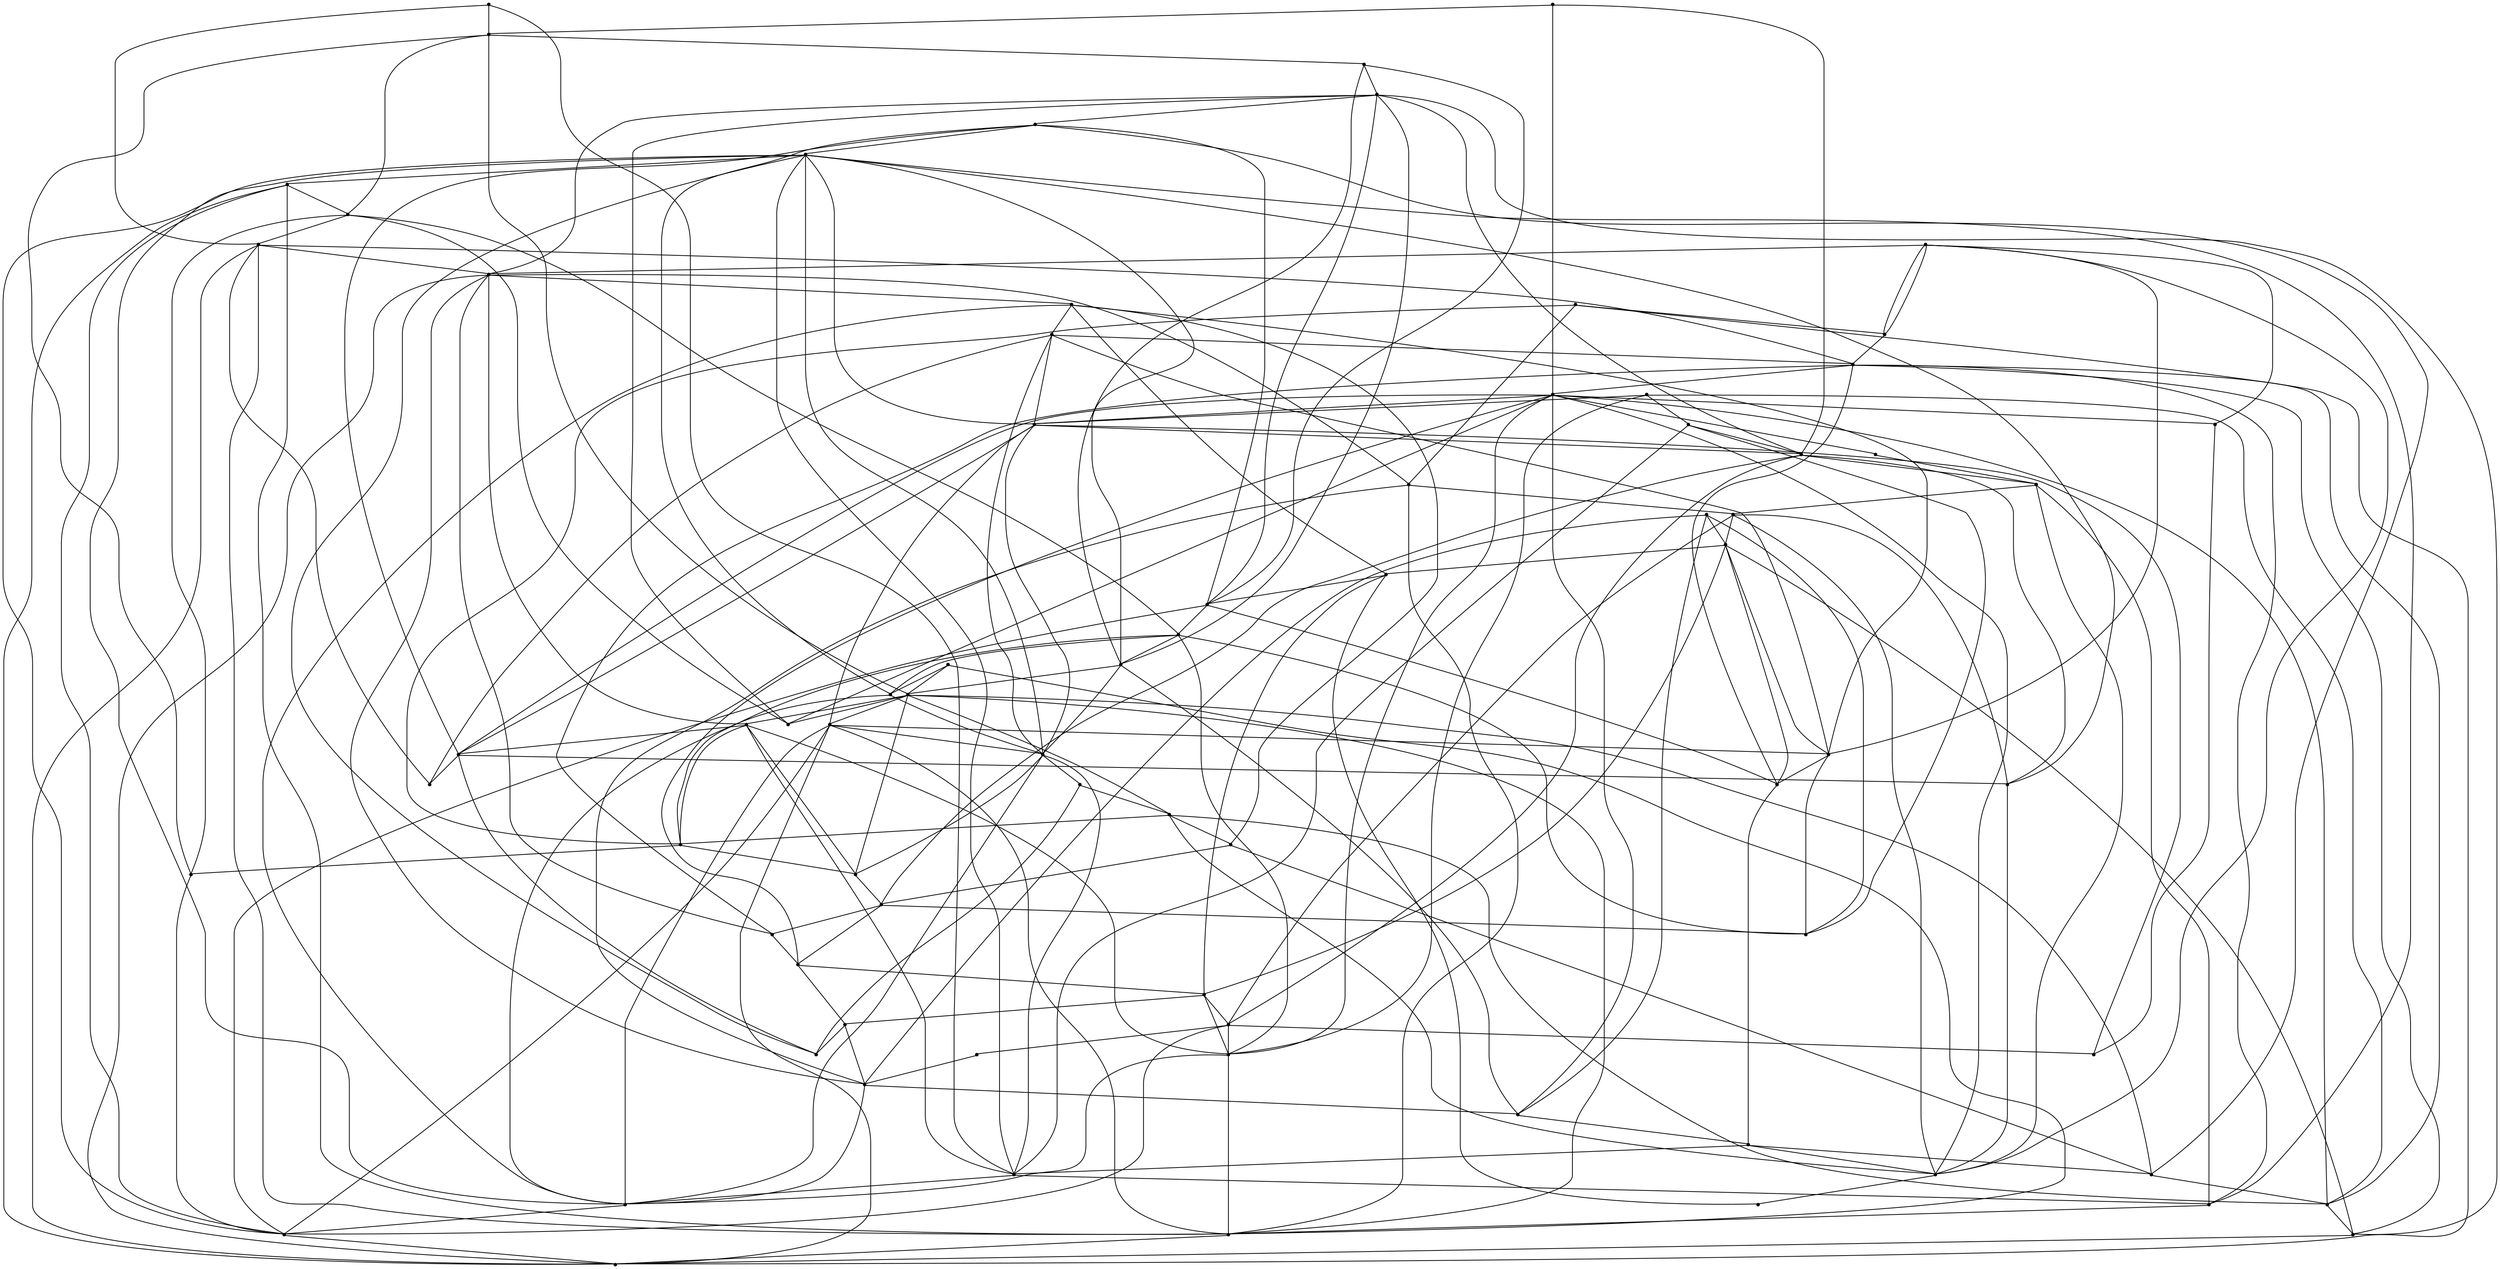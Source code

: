 graph {
  node [shape=point,comment="{\"directed\":false,\"doi\":\"10.1007/978-3-540-70904-6_37\",\"figure\":\"1 (5)\"}"]

  v0 [pos="1604.1609011627907,430.10710164120275"]
  v1 [pos="1601.8177325581396,483.2081962050048"]
  v2 [pos="1604.1609011627907,466.0269904554931"]
  v3 [pos="1601.8177325581396,412.9249422173747"]
  v4 [pos="1598.6921511627907,395.7478054782796"]
  v5 [pos="1598.6921511627907,500.3862866184163"]
  v6 [pos="1594.0048283066858,517.5686367771077"]
  v7 [pos="1594.0048283066858,378.5654553195882"]
  v8 [pos="1587.7578306686046,362.1655631483642"]
  v9 [pos="1580.7283884447675,345.76973998755693"]
  v10 [pos="1572.138285792151,330.92904174536943"]
  v11 [pos="1587.7578306686046,533.9685925266194"]
  v12 [pos="1561.983230377907,316.0936205010661"]
  v13 [pos="1551.0510401526162,302.03932210018706"]
  v14 [pos="1572.1382857921512,565.20409667701"]
  v15 [pos="1561.983230377907,580.0404715956299"]
  v16 [pos="1539.335292514535,288.7623954237548"]
  v17 [pos="1580.7283884447675,550.3644156874268"]
  v18 [pos="1551.0510401526162,594.0945792616455"]
  v19 [pos="1465.9143350290697,240.34473184953606"]
  v20 [pos="1511.9937363735467,266.1155550103434"]
  v21 [pos="1539.335292514535,607.3707429986246"]
  v22 [pos="1526.0536700581395,619.0842160007405"]
  v23 [pos="1526.0536700581395,277.0477780124593"]
  v24 [pos="1497.1576535247093,640.1705909193604"]
  v25 [pos="1511.9937363735467,630.0186006646403"]
  v26 [pos="1497.157653524709,255.96235676815593"]
  v27 [pos="1482.3163880813954,648.7602083306559"]
  v28 [pos="1379.999382267442,223.1664507012614"]
  v29 [pos="1482.3163880813954,247.37369303117669"]
  v30 [pos="1449.5112963299416,234.09778360734856"]
  v31 [pos="1432.3278797238374,229.4143526177653"]
  v32 [pos="1362.032535428779,223.94566619605303"]
  v33 [pos="1344.8532521802326,226.29036987036943"]
  v34 [pos="1397.963144985465,223.94566619605303"]
  v35 [pos="1310.4822856104652,662.036372067635"]
  v36 [pos="1344.8532521802326,669.8435314914632"]
  v37 [pos="1465.9143350290697,655.7894238254476"]
  v38 [pos="1379.9993822674417,672.9664969862549"]
  v39 [pos="1449.5112963299418,662.036372067635"]
  v40 [pos="1432.3278797238374,666.7195487440674"]
  v41 [pos="1294.0813771802325,655.7894238254476"]
  v42 [pos="1277.679324127907,648.7602083306559"]
  v43 [pos="1262.8422238372093,255.96235676815593"]
  v44 [pos="1327.6678006904071,229.4143526177652"]
  v45 [pos="1294.0813771802327,240.34473184953606"]
  v46 [pos="1208.9498864462207,302.03932210018706"]
  v47 [pos="1415.1465615915697,669.8435314914632"]
  v48 [pos="1198.0114007994184,580.0404715956299"]
  v49 [pos="1220.6645530523256,607.3707429986246"]
  v50 [pos="1158.1779478561048,412.9249422173746"]
  v51 [pos="1172.2378179505813,533.9685925266194"]
  v52 [pos="1247.9998455668606,266.1155550103434"]
  v53 [pos="1233.9420421511627,277.0477780124593"]
  v54 [pos="1362.0325354287788,672.1884894789307"]
  v55 [pos="1233.9420421511627,619.0842160007405"]
  v56 [pos="1179.266242732558,550.3644156874268"]
  v57 [pos="1310.4822856104652,234.09778360734856"]
  v58 [pos="1198.0114007994187,316.0936205010661"]
  v59 [pos="1165.990852107558,378.5654553195882"]
  v60 [pos="1161.3035292514535,395.7478054782796"]
  v61 [pos="1327.667800690407,666.7195487440674"]
  v62 [pos="1220.6645530523256,288.7623954237548"]
  v63 [pos="1179.266242732558,345.76973998755693"]
  v64 [pos="1161.3035292514535,500.3862866184163"]
  v65 [pos="1187.8615915697674,565.20409667701"]
  v66 [pos="1155.056499818314,448.066505632902"]
  v67 [pos="1277.679324127907,247.37369303117669"]
  v68 [pos="1208.9498864462207,594.0945792616455"]
  v69 [pos="1262.8422238372093,640.1705909193604"]
  v70 [pos="1247.9998455668606,630.0186006646403"]
  v71 [pos="1187.8615915697674,330.92904174536943"]
  v72 [pos="1165.990852107558,517.5686367771077"]
  v73 [pos="1172.2378179505813,362.1655631483642"]
  v74 [pos="1155.8348110465117,466.0269904554931"]
  v75 [pos="1158.1779478561048,483.2081962050048"]

  v0 -- v8 [id="-1",pos="1604.1609011627907,430.10710164120275 1604.9443313953489,436.3530326307861 1604.9443313953489,441.81974812557775 1604.9443313953489,444.94474812557775 1583.8528888081396,442.6030326307861 1583.8528888081396,442.6030326307861 1490.1271620639534,547.2404329400309 1583.8528888081396,442.6030326307861 1583.8528888081396,442.6030326307861 1587.7578306686046,362.1655631483642"]
  v50 -- v60 [id="-2",pos="1158.1779478561048,412.9249422173746 1160.520003633721,404.3362784803955 1160.520003633721,404.3362784803955 1160.520003633721,404.3362784803955 1161.3919911765672,401.1448939771992 1161.9399167136573,399.13954300364315 1161.3035292514535,395.7478054782796"]
  v75 -- v60 [id="-3",pos="1158.1779478561048,483.2081962050048 1160.520003633721,439.4780326307861 1160.520003633721,439.4780326307861 1160.520003633721,439.4780326307861 1162.3109317265128,414.42165216418596 1163.0756752386296,403.72233683372133 1161.3035292514535,395.7478054782796"]
  v72 -- v64 [id="-4",pos="1165.990852107558,517.5686367771077 1164.4291424418604,508.1987866184163 1164.4291424418604,508.1987866184163 1164.4291424418604,508.1987866184163 1162.0869912790697,498.827855628833 1162.0869912790697,498.827855628833 1161.3035292514535,500.3862866184163"]
  v73 -- v53 [id="-5",pos="1172.2378179505813,362.1655631483642 1192.5467841569766,333.27380899797356 1192.5467841569766,333.27380899797356 1192.5467841569766,333.27380899797356 1212.0712390988372,304.38205484758294 1212.0712390988372,304.38205484758294 1233.9420421511627,277.0477780124593"]
  v56 -- v75 [id="-6",pos="1179.266242732558,550.3644156874268 1170.6761082848836,516.0028942844319 1170.6761082848836,516.0028942844319 1170.6761082848836,516.0028942844319 1161.3035610465115,482.427963457609 1161.3035610465115,482.427963457609 1158.1779478561048,483.2081962050048"]
  v71 -- v74 [id="-7",pos="1187.8615915697674,330.92904174536943 1173.0181322674418,389.4988863091715 1173.0181322674418,389.4988863091715 1173.0181322674418,389.4988863091715 1158.1779796511628,448.06542480201006 1158.1779796511628,448.06542480201006 1155.8348110465117,466.0269904554931"]
  v64 -- v70 [id="-8",pos="1161.3035292514535,500.3862866184163 1198.7938771802326,557.3946484348226 1198.7938771802326,557.3946484348226 1198.7938771802326,557.3946484348226 1235.5006359011627,615.1822257460205 1235.5006359011627,615.1822257460205 1247.9998455668606,630.0186006646403"]
  v58 -- v71 [id="-9",pos="1198.0114007994187,316.0936205010661 1187.8615915697674,330.92904174536943 1187.8615915697674,330.92904174536943 1187.8615915697674,330.92904174536943"]
  v58 -- v53 [id="-11",pos="1198.0114007994187,316.0936205010661 1204.2614825581395,312.1864168267497 1204.2614825581395,312.1864168267497 1204.2614825581395,312.1864168267497 1217.119868329368,296.7577585886164 1219.3929856902919,294.03026607743834 1233.9420421511627,277.0477780124593"]
  v55 -- v49 [id="-13",pos="1233.9420421511627,619.0842160007405 1227.6950763081395,612.0572257460205 1227.6950763081395,612.0572257460205 1227.6950763081395,612.0572257460205 1225.0757513341641,609.4383879976726 1223.4322944527403,607.7952368187938 1220.6645530523256,607.3707429986246"]
  v69 -- v47 [id="-14",pos="1262.8422238372093,640.1705909193604 1346.4129905523255,644.0780489068278 1346.4129905523255,644.0780489068278 1346.4129905523255,644.0780489068278 1429.9826126453488,647.9779410780518 1429.9826126453488,647.9779410780518 1415.1465615915697,669.8435314914632"]
  v35 -- v47 [id="-15",pos="1310.4822856104652,662.036372067635 1363.5994912790698,663.5945487440674 1363.5994912790698,663.5945487440674 1363.5994912790698,663.5945487440674 1415.925890261628,665.161372067635 1415.925890261628,665.161372067635 1415.1465615915697,669.8435314914632"]
  v61 -- v35 [id="-16",pos="1327.667800690407,666.7195487440674 1319.8538154069768,663.5945487440674 1319.8538154069768,663.5945487440674 1319.8538154069768,663.5945487440674 1311.2646984011628,660.473872067635 1311.2646984011628,660.473872067635 1310.4822856104652,662.036372067635"]
  v44 -- v33 [id="-17",pos="1327.6678006904071,229.4143526177652 1337.0403161337208,227.8488008599528 1337.0403161337208,227.8488008599528 1337.0403161337208,227.8488008599528 1340.5063048839975,227.27249744464837 1342.690580701496,226.9093094182906 1344.8532521802326,226.29036987036943"]
  v32 -- v53 [id="-18",pos="1362.032535428779,223.94566619605303 1306.580523255814,246.59040852596843 1306.580523255814,246.59040852596843 1306.580523255814,246.59040852596843 1249.561555232558,268.45701619198405 1249.561555232558,268.45701619198405 1233.9420421511627,277.0477780124593"]
  v47 -- v22 [id="-19",pos="1415.1465615915697,669.8435314914632 1439.3552870639535,659.6946565728434 1439.3552870639535,659.6946565728434 1439.3552870639535,659.6946565728434 1464.3515443313954,649.5404410780518 1464.3515443313954,649.5404410780518 1526.0536700581395,619.0842160007405"]
  v40 -- v47 [id="-20",pos="1432.3278797238374,666.7195487440674 1422.956413517442,668.2820487440674 1422.956413517442,668.2820487440674 1422.956413517442,668.2820487440674 1413.5837390988372,669.8445487440674 1413.5837390988372,669.8445487440674 1415.1465615915697,669.8435314914632"]
  v34 -- v26 [id="-21",pos="1397.963144985465,223.94566619605303 1430.7661700581396,234.0988008599528 1430.7661700581396,234.0988008599528 1430.7661700581396,234.0988008599528 1464.3515443313954,243.46973184953606 1464.3515443313954,243.46973184953606 1497.157653524709,255.96235676815593"]
  v31 -- v9 [id="-23",pos="1432.3278797238374,229.4143526177653 1495.5906976744186,312.96970133195794 1495.5906976744186,312.96970133195794 1495.5906976744186,312.96970133195794 1559.6400617732559,395.7488863091715 1559.6400617732559,395.7488863091715 1580.7283884447675,345.76973998755693"]
  v31 -- v33 [id="-24",pos="1432.3278797238374,229.4143526177653 1387.808121366279,230.9738008599528 1387.808121366279,230.9738008599528 1387.808121366279,230.9738008599528 1344.854269622093,232.5363008599528 1344.854269622093,232.5363008599528 1344.8532521802326,226.29036987036943"]
  v37 -- v27 [id="-25",pos="1465.9143350290697,655.7894238254476 1474.5034520348836,651.1029410780518 1474.5034520348836,651.1029410780518 1474.5034520348836,651.1029410780518 1477.7547191237118,649.6249476328335 1479.7764566223736,648.705886021057 1482.3163880813954,648.7602083306559"]
  v29 -- v19 [id="-26",pos="1482.3163880813954,247.37369303117669 1473.7240915697673,245.03223184953606 1473.7240915697673,245.03223184953606 1473.7240915697673,245.03223184953606 1470.4403419379719,243.83806280955912 1468.4114249926804,243.10022647231483 1465.9143350290697,240.34473184953606"]
  v19 -- v12 [id="-27",pos="1465.9143350290697,240.34473184953606 1483.8759992732557,252.84040852596843 1483.8759992732557,252.84040852596843 1483.8759992732557,252.84040852596843 1501.8460574127907,265.33201619198405 1501.8460574127907,265.33201619198405 1561.983230377907,316.0936205010661"]
  v19 -- v20 [id="-28",pos="1465.9143350290697,240.34473184953606 1483.8759992732557,252.84040852596843 1483.8759992732557,252.84040852596843 1483.8759992732557,252.84040852596843 1501.8460574127907,265.33201619198405 1501.8460574127907,265.33201619198405 1511.9937363735467,266.1155550103434"]
  v29 -- v26 [id="-29",pos="1482.3163880813954,247.37369303117669 1490.1271620639534,252.84040852596843 1490.1271620639534,252.84040852596843 1490.1271620639534,252.84040852596843 1492.987423355034,254.55716816272184 1494.8001366706276,255.64517822072628 1497.157653524709,255.96235676815593"]
  v24 -- v21 [id="-30",pos="1497.1576535247093,640.1705909193604 1515.9027797965116,620.6486869276612 1515.9027797965116,620.6486869276612 1515.9027797965116,620.6486869276612 1535.4272347383721,601.9070792616455 1535.4272347383721,601.9070792616455 1539.335292514535,607.3707429986246"]
  v25 -- v18 [id="-31",pos="1511.9937363735467,630.0186006646403 1529.1802688953487,609.7111869276612 1529.1802688953487,609.7111869276612 1529.1802688953487,609.7111869276612 1547.1419331395348,589.4114025852132 1547.1419331395348,589.4114025852132 1551.0510401526162,594.0945792616455"]
  v26 -- v12 [id="-32",pos="1497.157653524709,255.96235676815593 1520.5911518895348,277.8279471815673 1520.5911518895348,277.8279471815673 1520.5911518895348,277.8279471815673 1540.7602025385056,296.0456818907412 1544.1258047664442,299.08566872960216 1561.983230377907,316.0936205010661"]
  v20 -- v9 [id="-33",pos="1511.9937363735467,266.1155550103434 1531.5224200581395,287.1988781711507 1531.5224200581395,287.1988781711507 1531.5224200581395,287.1988781711507 1550.2675145348837,308.2862703423747 1550.2675145348837,308.2862703423747 1580.7283884447675,345.76973998755693"]
  v12 -- v13 [id="-34",pos="1561.983230377907,316.0936205010661 1555.7352470930232,309.84470133195794 1555.7352470930232,309.84470133195794 1555.7352470930232,309.84470133195794 1549.4840843023255,302.8154858371663 1549.4840843023255,302.8154858371663 1551.0510401526162,302.03932210018706"]
  v15 -- v18 [id="-35",pos="1561.983230377907,580.0404715956299 1555.7352470930232,586.2864025852132 1555.7352470930232,586.2864025852132 1555.7352470930232,586.2864025852132 1549.4840843023255,593.3153637668538 1549.4840843023255,593.3153637668538 1551.0510401526162,594.0945792616455"]
  v9 -- v10 [id="-36",pos="1580.7283884447675,345.76973998755693 1572.138285792151,330.92904174536943 1572.138285792151,330.92904174536943 1572.138285792151,330.92904174536943"]
  v5 -- v6 [id="-37",pos="1598.6921511627907,500.3862866184163 1594.0048283066858,517.5686367771077 1594.0048283066858,517.5686367771077 1594.0048283066858,517.5686367771077"]
  v6 -- v14 [id="-38",pos="1594.0048283066858,517.5686367771077 1583.8528888081396,533.9696097792237 1583.8528888081396,533.9696097792237 1583.8528888081396,533.9696097792237 1569.0127361918605,567.5445406060466 1569.0127361918605,567.5445406060466 1572.1382857921512,565.20409667701"]
  v66 -- v11 [id="-40",pos="1155.056499818314,448.066505632902 1174.5809229651163,472.27374796281737 1174.5809229651163,472.27374796281737 1366.7208757267442,522.2528942844319 1557.2980377906977,572.2279715956299 1557.2980377906977,572.2279715956299 1587.7578306686046,533.9685925266194"]
  v66 -- v74 [id="-41",pos="1155.056499818314,448.066505632902 1155.835828488372,448.06542480201006 1155.835828488372,448.06542480201006 1155.835828488372,457.43635579159337 1156.154709895672,461.25052384606875 1156.3437962712055,463.51220231520085 1155.8348110465117,466.0269904554931"]
  v74 -- v35 [id="-42",pos="1155.8348110465117,466.0269904554931 1159.744840116279,434.00724812557775 1159.744840116279,434.00724812557775 1250.3451126453488,533.9696097792237 1340.945257994186,634.7071179172444 1340.945257994186,634.7071179172444 1310.4822856104652,662.036372067635"]
  v75 -- v64 [id="-45",pos="1158.1779478561048,483.2081962050048 1160.5809240233566,492.80950830888537 1161.5067324324248,496.50910176087996 1161.3035292514535,500.3862866184163"]
  v50 -- v37 [id="-48",pos="1158.1779478561048,412.9249422173746 1159.744840116279,434.00724812557775 1159.744840116279,434.00724812557775 1250.3451126453488,533.9696097792237 1340.945257994186,634.7071179172444 1340.945257994186,634.7071179172444 1465.9143350290697,655.7894238254476"]
  v50 -- v15 [id="-49",pos="1158.1779478561048,412.9249422173746 1174.5809229651163,472.27374796281737 1174.5809229651163,472.27374796281737 1366.7208757267442,522.2528942844319 1557.2980377906977,572.2279715956299 1557.2980377906977,572.2279715956299 1561.983230377907,580.0404715956299"]
  v59 -- v73 [id="-53",pos="1165.990852107558,378.5654553195882 1168.7737526385372,374.5817320415232 1170.3072786984242,369.08686496484927 1172.2378179505813,362.1655631483642"]
  v0 -- v34 [id="-54",pos="1604.1609011627907,430.10710164120275 1568.2291787790698,446.50724812557775 1568.2291787790698,446.50724812557775 1486.2181504360465,340.29870116919756 1404.211191860465,234.0988008599528 1404.211191860465,234.0988008599528 1415.1465297965117,226.29036987036943 1409.6789244186045,225.50708536516106 1403.4318313953488,224.72786987036943 1397.963144985465,223.94566619605303"]
  v59 -- v60 [id="-60",pos="1165.990852107558,378.5654553195882 1165.4365131218617,386.35176003100867 1164.6717696097446,390.36442328794965 1161.3035292514535,395.7478054782796"]
  v73 -- v46 [id="-61",pos="1172.2378179505813,362.1655631483642 1192.5467841569766,333.27380899797356 1192.5467841569766,333.27380899797356 1192.5467841569766,333.27380899797356 1212.0712390988372,304.38205484758294 1212.0712390988372,304.38205484758294 1208.9498864462207,302.03932210018706"]
  v0 -- v5 [id="-62",pos="1604.1609011627907,430.10710164120275 1596.3469476744185,416.0489249647705 1596.3469476744185,416.0489249647705 1597.1303779069767,455.87792480201006 1597.9139353197675,496.48639444719237 1597.9139353197675,496.48639444719237 1598.6921511627907,500.3862866184163"]
  v1 -- v8 [id="-64",pos="1601.8177325581396,483.2081962050048 1587.6859942608246,525.1603517228341 1587.0879354636008,516.8620536487789 1581.5108648255814,439.4780326307861 1575.2597020348837,351.23620116919756 1575.2597020348837,351.23620116919756 1587.7578306686046,362.1655631483642"]
  v51 -- v72 [id="-65",pos="1172.2378179505813,533.9685925266194 1170.6761082848836,528.4988252740153 1168.333957122093,523.0321097792237 1165.990852107558,517.5686367771077"]
  v73 -- v47 [id="-66",pos="1172.2378179505813,362.1655631483642 1229.2536700581395,300.4737703423747 1229.2536700581395,300.4737703423747 1306.580523255814,484.7696789524007 1383.1197492732558,669.8445487440674 1383.1197492732558,669.8445487440674 1397.1806686046511,672.1905875624268 1404.4519079706433,670.3723908255765 1410.0309177445583,668.9773415285847 1415.1465615915697,669.8435314914632"]
  v2 -- v1 [id="-67",pos="1604.1609011627907,466.0269904554931 1602.4019131120294,471.78037018061815 1600.831550658154,477.61147571827934 1601.8177325581396,483.2081962050048"]
  v2 -- v14 [id="-68",pos="1604.1609011627907,466.0269904554931 1591.6627725290698,463.68635579159337 1591.6627725290698,463.68635579159337 1578.3852834302324,516.0028942844319 1564.328433866279,568.3280794244059 1564.328433866279,568.3280794244059 1572.1382857921512,565.20409667701"]
  v73 -- v63 [id="-69",pos="1172.2378179505813,362.1655631483642 1174.5809229651163,356.69884765357256 1176.923074127907,351.23620116919756 1179.266242732558,345.76973998755693"]
  v56 -- v21 [id="-70",pos="1179.266242732558,550.3644156874268 1174.5809229651163,472.27374796281737 1174.5809229651163,472.27374796281737 1366.7208757267442,522.2528942844319 1557.2980377906977,572.2279715956299 1557.2980377906977,572.2279715956299 1539.335292514535,607.3707429986246"]
  v63 -- v42 [id="-71",pos="1179.266242732558,345.76973998755693 1190.2047601744187,333.27380899797356 1190.2047601744187,333.27380899797356 1227.6950763081395,479.302963457609 1265.1853924418604,626.1113334120362 1265.1853924418604,626.1113334120362 1277.679324127907,648.7602083306559"]
  v65 -- v56 [id="-72",pos="1187.8615915697674,565.20409667701 1184.737027616279,560.5155794244059 1182.3908066860465,555.8321484348226 1179.266242732558,550.3644156874268"]
  v51 -- v65 [id="-74",pos="1172.2378179505813,533.9685925266194 1173.8016896802326,533.9696097792237 1173.8016896802326,533.9696097792237 1186.295621366279,556.6113639296143 1187.7124668484184,559.4450199240239 1188.9579505889649,561.9359566647121 1187.8615915697674,565.20409667701"]
  v65 -- v35 [id="-75",pos="1187.8615915697674,565.20409667701 1199.5773074127908,576.9154715956299 1199.5773074127908,576.9154715956299 1247.9987645348838,615.1822257460205 1296.4245457848838,654.223872067635 1296.4245457848838,654.223872067635 1310.4822856104652,662.036372067635"]
  v71 -- v49 [id="-78",pos="1187.8615915697674,330.92904174536943 1190.2047601744187,333.27380899797356 1190.2047601744187,333.27380899797356 1227.6950763081395,479.302963457609 1265.1853924418604,626.1113334120362 1265.1853924418604,626.1113334120362 1220.6645530523256,607.3707429986246"]
  v48 -- v68 [id="-80",pos="1198.0114007994184,580.0404715956299 1202.5151252574015,583.7548700949394 1206.4501267060778,588.7785500427246 1208.9498864462207,594.0945792616455"]
  v68 -- v49 [id="-81",pos="1208.9498864462207,594.0945792616455 1213.8574798708155,598.2738461423187 1217.2450999197254,602.6411194848271 1220.6645530523256,607.3707429986246"]
  v3 -- v5 [id="-82",pos="1601.8177325581396,412.9249422173747 1596.3469476744185,416.0489249647705 1596.3469476744185,416.0489249647705 1597.1303779069767,455.87792480201006 1597.6353201381803,482.0469469230208 1597.8148661027024,491.3520555611162 1598.6921511627907,500.3862866184163"]
  v74 -- v56 [id="-83",pos="1155.8348110465117,466.0269904554931 1161.7067245890046,483.872201369335 1163.2474410188363,489.3914530988505 1170.6761082848836,516.0028942844319 1180.0486555232558,549.5862174452393 1170.6761082848836,516.0028942844319 1170.6761082848836,516.0028942844319 1180.0486555232558,549.5862174452393 1170.6761082848836,516.0028942844319 1170.6761082848836,516.0028942844319 1179.266242732558,550.3644156874268 1179.266242732558,550.3644156874268 1179.266242732558,550.3644156874268"]
  v48 -- v65 [id="-86",pos="1198.0114007994184,580.0404715956299 1198.105087873482,580.0404715956299 1198.021781587311,580.0404715956299 1187.8615915697674,565.20409667701"]
  v68 -- v34 [id="-87",pos="1208.9498864462207,594.0945792616455 1190.2047601744187,547.2404329400309 1190.2047601744187,547.2404329400309 1278.4627543604652,388.71967081437987 1366.7208757267442,228.63208536516106 1366.7208757267442,228.63208536516106 1397.963144985465,223.94566619605303"]
  v46 -- v58 [id="-88",pos="1208.9498864462207,302.03932210018706 1219.8811228197674,293.44455484758294 1219.8811228197674,293.44455484758294 1204.2614825581395,312.1864168267497 1198.0114007994187,316.0936205010661 1198.0114007994187,316.0936205010661 1198.0114007994187,316.0936205010661"]
  v51 -- v43 [id="-89",pos="1172.2378179505813,533.9685925266194 1184.737027616279,423.8614249647705 1184.737027616279,423.8614249647705 1210.5084484011627,355.9196321587809 1236.2841933139534,287.98216267635905 1236.2841933139534,287.98216267635905 1262.8422238372093,255.96235676815593"]
  v62 -- v46 [id="-90",pos="1220.6645530523256,288.7623954237548 1216.7555414244187,293.44455484758294 1212.854796511628,297.3528393527913 1208.9498864462207,302.03932210018706"]
  v62 -- v65 [id="-91",pos="1220.6645530523256,288.7623954237548 1190.2047601744187,333.27380899797356 1190.2047601744187,333.27380899797356 1227.6950763081395,479.302963457609 1265.1853924418604,626.1113334120362 1265.1853924418604,626.1113334120362 1187.8615915697674,565.20409667701"]
  v62 -- v50 [id="-92",pos="1220.6645530523256,288.7623954237548 1236.2841933139534,287.98216267635905 1236.2841933139534,287.98216267635905 1210.5084484011627,355.9196321587809 1184.737027616279,423.8614249647705 1184.737027616279,423.8614249647705 1158.1779478561048,412.9249422173746"]
  v48 -- v41 [id="-93",pos="1198.0114007994184,580.0404715956299 1199.5773074127908,576.9154715956299 1199.5773074127908,576.9154715956299 1247.9987645348838,615.1822257460205 1296.4245457848838,654.223872067635 1296.4245457848838,654.223872067635 1294.0813771802325,655.7894238254476"]
  v71 -- v66 [id="-94",pos="1187.8615915697674,330.92904174536943 1173.0181322674418,389.4988863091715 1173.0181322674418,389.4988863091715 1173.0181322674418,389.4988863091715 1158.1779796511628,448.06542480201006 1158.1779796511628,448.06542480201006 1155.056499818314,448.066505632902"]
  v41 -- v73 [id="-96",pos="1294.0813771802325,655.7894238254476 1265.1853924418604,626.1113334120362 1265.1853924418604,626.1113334120362 1227.6950763081395,479.302963457609 1190.2047601744187,333.27380899797356 1190.2047601744187,333.27380899797356 1172.2378179505813,362.1655631483642"]
  v62 -- v58 [id="-97",pos="1220.6645530523256,288.7623954237548 1219.8811228197674,293.44455484758294 1219.8811228197674,293.44455484758294 1204.2614825581395,312.1864168267497 1198.0114007994187,316.0936205010661 1198.0114007994187,316.0936205010661 1198.0114007994187,316.0936205010661"]
  v65 -- v32 [id="-98",pos="1187.8615915697674,565.20409667701 1190.2047601744187,547.2404329400309 1190.2047601744187,547.2404329400309 1278.4627543604652,388.71967081437987 1366.7208757267442,228.63208536516106 1366.7208757267442,228.63208536516106 1362.032535428779,223.94566619605303"]
  v55 -- v64 [id="-99",pos="1233.9420421511627,619.0842160007405 1235.5006359011627,615.1822257460205 1235.5006359011627,615.1822257460205 1198.7938771802326,557.3946484348226 1161.3035292514535,500.3862866184163 1161.3035292514535,500.3862866184163 1161.3035292514535,500.3862866184163"]
  v53 -- v2 [id="-100",pos="1233.9420421511627,277.0477780124593 1265.964625726744,267.6737316867757 1265.964625726744,267.6737316867757 1429.9826126453488,383.2529553195882 1594.7883539244185,498.0445711236247 1594.7883539244185,498.0445711236247 1604.1609011627907,466.0269904554931"]
  v55 -- v70 [id="-101",pos="1233.9420421511627,619.0842160007405 1238.6262172965116,622.9904024224528 1243.3145893895348,626.1113334120362 1247.9998455668606,630.0186006646403"]
  v70 -- v38 [id="-102",pos="1247.9998455668606,630.0186006646403 1249.561555232558,623.7696179172444 1249.561555232558,623.7696179172444 1305.7970930232557,646.4195100884684 1361.253270348837,668.2820487440674 1361.253270348837,668.2820487440674 1379.9993822674417,672.9664969862549"]
  v53 -- v62 [id="-103",pos="1233.9420421511627,277.0477780124593 1229.2536700581395,280.9529471815673 1225.3529251453488,284.85716267635905 1220.6645530523256,288.7623954237548"]
  v71 -- v36 [id="-104",pos="1187.8615915697674,330.92904174536943 1190.2047601744187,333.27380899797356 1190.2047601744187,333.27380899797356 1227.6950763081395,479.302963457609 1265.1853924418604,626.1113334120362 1265.1853924418604,626.1113334120362 1344.8532521802326,669.8435314914632"]
  v52 -- v53 [id="-105",pos="1247.9998455668606,266.1155550103434 1243.0281017574544,271.5916156892456 1238.9361573553872,275.45479853908523 1233.9420421511627,277.0477780124593"]
  v35 -- v50 [id="-106",pos="1310.4822856104652,662.036372067635 1340.945257994186,634.7071179172444 1340.945257994186,634.7071179172444 1250.3451126453488,533.9696097792237 1159.744840116279,434.00724812557775 1159.744840116279,434.00724812557775 1158.1779478561048,412.9249422173746"]
  v74 -- v75 [id="-107",pos="1155.8348110465117,466.0269904554931 1156.8775002646523,469.52413150945694 1157.2537084819478,473.4824217669376 1158.1779478561048,483.2081962050048"]
  v70 -- v35 [id="-108",pos="1247.9998455668606,630.0186006646403 1246.4401707848838,626.8946179172444 1246.4401707848838,626.8946179172444 1255.0292877906977,632.3613334120362 1264.4018350290698,637.0488334120362 1264.4018350290698,637.0488334120362 1310.4822856104652,662.036372067635"]
  v70 -- v69 [id="-109",pos="1247.9998455668606,630.0186006646403 1250.5973169025324,629.5405168006894 1252.4156385000294,630.6978239889398 1255.0292877906977,632.3613334120362 1264.4018350290698,637.0488334120362 1264.4018350290698,637.0488334120362 1262.8422238372093,640.1705909193604"]
  v69 -- v34 [id="-110",pos="1262.8422238372093,640.1705909193604 1359.6904796511628,661.2530875624268 1359.6904796511628,661.2530875624268 1397.964226017442,456.65714029680174 1436.2337754360465,252.05712402076006 1436.2337754360465,252.05712402076006 1397.963144985465,223.94566619605303"]
  v49 -- v54 [id="-111",pos="1220.6645530523256,607.3707429986246 1249.561555232558,623.7696179172444 1249.561555232558,623.7696179172444 1305.7970930232557,646.4195100884684 1361.253270348837,668.2820487440674 1361.253270348837,668.2820487440674 1362.0325354287788,672.1884894789307"]
  v65 -- v54 [id="-112",pos="1187.8615915697674,565.20409667701 1196.4517260174418,568.3280794244059 1196.4517260174418,568.3280794244059 1271.4323582848838,617.5236869276612 1346.4129905523255,667.5030875624268 1346.4129905523255,667.5030875624268 1362.0325354287788,672.1884894789307"]
  v51 -- v36 [id="-113",pos="1172.2378179505813,533.9685925266194 1196.4517260174418,568.3280794244059 1196.4517260174418,568.3280794244059 1271.4323582848838,617.5236869276612 1346.4129905523255,667.5030875624268 1346.4129905523255,667.5030875624268 1344.8532521802326,669.8435314914632"]
  v53 -- v42 [id="-114",pos="1233.9420421511627,277.0477780124593 1258.1548691860464,278.6112316867757 1258.1548691860464,278.6112316867757 1276.1165334302325,461.34464029680174 1293.3030341569768,644.8529410780518 1293.3030341569768,644.8529410780518 1277.679324127907,648.7602083306559"]
  v42 -- v41 [id="-115",pos="1277.679324127907,648.7602083306559 1285.1337393621643,650.5192589984273 1290.4480352347778,652.5437449374317 1294.0813771802325,655.7894238254476"]
  v41 -- v35 [id="-116",pos="1294.0813771802325,655.7894238254476 1303.221250718875,657.4059364608634 1307.7884428064053,659.138385388369 1310.4822856104652,662.036372067635"]
  v33 -- v64 [id="-118",pos="1344.8532521802326,226.29036987036943 1366.7208757267442,228.63208536516106 1366.7208757267442,228.63208536516106 1278.4627543604652,388.71967081437987 1190.2047601744187,547.2404329400309 1190.2047601744187,547.2404329400309 1161.3035292514535,500.3862866184163"]
  v46 -- v54 [id="-119",pos="1208.9498864462207,302.03932210018706 1229.2536700581395,300.4737703423747 1229.2536700581395,300.4737703423747 1306.580523255814,484.7696789524007 1383.1197492732558,669.8445487440674 1383.1197492732558,669.8445487440674 1362.0325354287788,672.1884894789307"]
  v45 -- v47 [id="-120",pos="1294.0813771802327,240.34473184953606 1229.2536700581395,300.4737703423747 1229.2536700581395,300.4737703423747 1306.580523255814,484.7696789524007 1383.1197492732558,669.8445487440674 1383.1197492732558,669.8445487440674 1397.1806686046511,672.1905875624268 1407.5206076540123,670.7117242972918 1411.3425999822155,670.1650862536027 1415.1465615915697,669.8435314914632"]
  v45 -- v57 [id="-121",pos="1294.0813771802327,240.34473184953606 1295.818669030991,241.38546211105233 1297.2002290698956,240.89771456826338 1298.7665697674418,240.34473184953606 1303.9113837219306,238.41681273330278 1306.9383517650813,237.28251524339532 1310.4822856104652,234.09778360734856"]
  v64 -- v19 [id="-123",pos="1161.3035292514535,500.3862866184163 1168.333957122093,501.9487866184163 1168.333957122093,501.9487866184163 1305.0177325581394,369.9780631483642 1440.9221475290697,238.00301635474443 1440.9221475290697,238.00301635474443 1465.9143350290697,240.34473184953606"]
  v65 -- v19 [id="-124",pos="1187.8615915697674,565.20409667701 1168.333957122093,501.9487866184163 1168.333957122093,501.9487866184163 1305.0177325581394,369.9780631483642 1440.9221475290697,238.00301635474443 1440.9221475290697,238.00301635474443 1465.9143350290697,240.34473184953606"]
  v68 -- v36 [id="-125",pos="1208.9498864462207,594.0945792616455 1196.4517260174418,568.3280794244059 1196.4517260174418,568.3280794244059 1271.4323582848838,617.5236869276612 1346.4129905523255,667.5030875624268 1346.4129905523255,667.5030875624268 1344.8532521802326,669.8435314914632"]
  v38 -- v53 [id="-126",pos="1379.9993822674417,672.9664969862549 1383.1197492732558,669.8445487440674 1383.1197492732558,669.8445487440674 1306.580523255814,484.7696789524007 1229.2536700581395,300.4737703423747 1229.2536700581395,300.4737703423747 1233.9420421511627,277.0477780124593"]
  v4 -- v12 [id="-128",pos="1598.6921511627907,395.7478054782796 1594.7239292454385,390.33596546295144 1591.6462093353198,383.41312745415746 1584.6322492732559,367.63634765357256 1574.8174658567855,344.0831609864308 1573.225683170975,340.2632545105014 1561.983230377907,316.0936205010661"]
  v52 -- v32 [id="-129",pos="1247.9998455668606,266.1155550103434 1249.561555232558,268.45701619198405 1249.561555232558,268.45701619198405 1306.580523255814,246.59040852596843 1362.8160610465115,223.94458536516106 1306.580523255814,246.59040852596843 1306.580523255814,246.59040852596843 1362.8160610465115,223.94458536516106 1306.580523255814,246.59040852596843 1306.580523255814,246.59040852596843 1362.032535428779,223.94566619605303 1362.032535428779,223.94566619605303 1362.032535428779,223.94566619605303"]
  v35 -- v67 [id="-130",pos="1310.4822856104652,662.036372067635 1293.3030341569768,644.8529410780518 1293.3030341569768,644.8529410780518 1276.1165334302325,461.34464029680174 1258.1548691860464,278.6112316867757 1258.1548691860464,278.6112316867757 1277.679324127907,247.37369303117669"]
  v57 -- v45 [id="-132",pos="1310.4822856104652,234.09778360734856 1311.2646984011628,235.6613008599528 1311.2646984011628,235.6613008599528 1298.7665697674418,240.34473184953606 1285.4890806686046,245.03223184953606 1285.4890806686046,245.03223184953606 1294.0813771802327,240.34473184953606"]
  v66 -- v31 [id="-133",pos="1155.056499818314,448.066505632902 1168.333957122093,501.9487866184163 1168.333957122093,501.9487866184163 1305.0177325581394,369.9780631483642 1440.9221475290697,238.00301635474443 1440.9221475290697,238.00301635474443 1432.3278797238374,229.4143526177653"]
  v63 -- v30 [id="-134",pos="1179.266242732558,345.76973998755693 1222.22734375,298.9153393527913 1222.22734375,298.9153393527913 1315.1696402616278,264.55712402076006 1406.5533430232558,230.19051635474443 1406.5533430232558,230.19051635474443 1449.5112963299416,234.09778360734856"]
  v62 -- v31 [id="-135",pos="1220.6645530523256,288.7623954237548 1222.22734375,298.9153393527913 1222.22734375,298.9153393527913 1315.1696402616278,264.55712402076006 1406.5533430232558,230.19051635474443 1406.5533430232558,230.19051635474443 1432.3278797238374,229.4143526177653"]
  v61 -- v5 [id="-137",pos="1327.667800690407,666.7195487440674 1351.101362645349,664.3780875624268 1351.101362645349,664.3780875624268 1466.6977652616279,600.3405102512288 1582.2900981104651,536.3113252740153 1582.2900981104651,536.3113252740153 1598.6921511627907,500.3862866184163"]
  v36 -- v37 [id="-139",pos="1344.8532521802326,669.8435314914632 1352.8751432247145,667.1375246871539 1362.7684683873902,666.577860968912 1387.808121366279,665.161372067635 1429.2075763081396,662.036372067635 1429.2075763081396,662.036372067635 1465.9143350290697,655.7894238254476"]
  v44 -- v46 [id="-140",pos="1327.6678006904071,229.4143526177652 1406.5533430232558,230.19051635474443 1406.5533430232558,230.19051635474443 1315.1696402616278,264.55712402076006 1222.22734375,298.9153393527913 1222.22734375,298.9153393527913 1208.9498864462207,302.03932210018706"]
  v35 -- v2 [id="-142",pos="1310.4822856104652,662.036372067635 1397.1806686046511,651.8821565728434 1397.1806686046511,651.8821565728434 1490.1271620639534,547.2404329400309 1583.8528888081396,442.6030326307861 1583.8528888081396,442.6030326307861 1604.1609011627907,466.0269904554931"]
  v60 -- v12 [id="-143",pos="1161.3035292514535,395.7478054782796 1181.6114462209302,362.1655631483642 1181.6114462209302,362.1655631483642 1344.070839389535,320.78220133195794 1505.7468023255815,280.1737316867757 1505.7468023255815,280.1737316867757 1561.983230377907,316.0936205010661"]
  v58 -- v26 [id="-144",pos="1198.0114007994187,316.0936205010661 1181.6114462209302,362.1655631483642 1181.6114462209302,362.1655631483642 1344.070839389535,320.78220133195794 1505.7468023255815,280.1737316867757 1505.7468023255815,280.1737316867757 1497.157653524709,255.96235676815593"]
  v36 -- v14 [id="-145",pos="1344.8532521802326,669.8435314914632 1351.101362645349,664.3780875624268 1351.101362645349,664.3780875624268 1466.6977652616279,600.3405102512288 1582.2900981104651,536.3113252740153 1582.2900981104651,536.3113252740153 1572.1382857921512,565.20409667701"]
  v36 -- v40 [id="-146",pos="1344.8532521802326,669.8435314914632 1346.4129905523255,667.5030875624268 1346.4129905523255,667.5030875624268 1387.808121366279,665.161372067635 1429.2075763081396,662.036372067635 1429.2075763081396,662.036372067635 1432.3278797238374,666.7195487440674"]
  v45 -- v67 [id="-148",pos="1294.0813771802327,240.34473184953606 1285.3912964269166,245.07572196682838 1284.6601874367025,245.4008869953543 1277.679324127907,247.37369303117669"]
  v33 -- v32 [id="-149",pos="1344.8532521802326,226.29036987036943 1348.656109927937,225.9695839128558 1352.4788000815665,225.42290533010043 1362.032535428779,223.94566619605303"]
  v25 -- v69 [id="-150",pos="1511.9937363735467,630.0186006646403 1429.9826126453488,647.9779410780518 1429.9826126453488,647.9779410780518 1346.4129905523255,644.0780489068278 1262.8432412790698,639.3905489068278 1346.4129905523255,644.0780489068278 1346.4129905523255,644.0780489068278 1262.8432412790698,639.3905489068278 1346.4129905523255,644.0780489068278 1346.4129905523255,644.0780489068278 1262.8422238372093,640.1705909193604 1262.8422238372093,640.1705909193604 1262.8422238372093,640.1705909193604"]
  v35 -- v39 [id="-151",pos="1310.4822856104652,662.036372067635 1363.5994912790698,663.5945487440674 1363.5994912790698,663.5945487440674 1363.5994912790698,663.5945487440674 1415.925890261628,665.161372067635 1415.925890261628,665.161372067635 1449.5112963299418,662.036372067635"]
  v55 -- v24 [id="-152",pos="1233.9420421511627,619.0842160007405 1201.1359011627908,569.1070406060466 1201.1359011627908,569.1070406060466 1346.4129905523255,605.0280102512288 1490.1271620639534,641.7320100884684 1490.1271620639534,641.7320100884684 1497.1576535247093,640.1705909193604"]
  v54 -- v1 [id="-153",pos="1362.0325354287788,672.1884894789307 1351.101362645349,664.3780875624268 1351.101362645349,664.3780875624268 1466.6977652616279,600.3405102512288 1582.2900981104651,536.3113252740153 1582.2900981104651,536.3113252740153 1601.8177325581396,483.2081962050048"]
  v54 -- v29 [id="-154",pos="1362.0325354287788,672.1884894789307 1359.6904796511628,661.2530875624268 1359.6904796511628,661.2530875624268 1397.964226017442,456.65714029680174 1436.2337754360465,252.05712402076006 1436.2337754360465,252.05712402076006 1482.3163880813954,247.37369303117669"]
  v56 -- v24 [id="-155",pos="1179.266242732558,550.3644156874268 1201.1359011627908,569.1070406060466 1201.1359011627908,569.1070406060466 1346.4129905523255,605.0280102512288 1490.1271620639534,641.7320100884684 1490.1271620639534,641.7320100884684 1497.1576535247093,640.1705909193604"]
  v3 -- v4 [id="-156",pos="1601.8177325581396,412.9249422173747 1599.7614961791824,405.3875321196932 1598.6069636439825,401.15810226050803 1598.6921511627907,395.7478054782796"]
  v53 -- v20 [id="-157",pos="1233.9420421511627,277.0477780124593 1247.9987645348838,271.58201619198405 1247.9987645348838,271.58201619198405 1365.9416424418605,264.55712402076006 1483.100835755814,258.30712402076006 1483.100835755814,258.30712402076006 1511.9937363735467,266.1155550103434"]
  v52 -- v29 [id="-158",pos="1247.9998455668606,266.1155550103434 1247.9987645348838,271.58201619198405 1247.9987645348838,271.58201619198405 1365.9416424418605,264.55712402076006 1483.100835755814,258.30712402076006 1483.100835755814,258.30712402076006 1482.3163880813954,247.37369303117669"]
  v3 -- v1 [id="-159",pos="1601.8177325581396,412.9249422173747 1596.3469476744185,416.0489249647705 1596.3469476744185,416.0489249647705 1597.1303779069767,455.87792480201006 1597.9139353197675,496.48639444719237 1597.9139353197675,496.48639444719237 1601.8177325581396,483.2081962050048"]
  v51 -- v4 [id="-160",pos="1172.2378179505813,533.9685925266194 1186.295621366279,510.540502113208 1186.295621366279,510.540502113208 1370.6258175872092,423.8614249647705 1554.1724563953487,335.6155244927653 1554.1724563953487,335.6155244927653 1598.6921511627907,395.7478054782796"]
  v50 -- v7 [id="-161",pos="1158.1779478561048,412.9249422173746 1186.295621366279,510.540502113208 1186.295621366279,510.540502113208 1370.6258175872092,423.8614249647705 1554.1724563953487,335.6155244927653 1554.1724563953487,335.6155244927653 1594.0048283066858,378.5654553195882"]
  v48 -- v13 [id="-162",pos="1198.0114007994184,580.0404715956299 1186.295621366279,510.540502113208 1186.295621366279,510.540502113208 1370.6258175872092,423.8614249647705 1554.1724563953487,335.6155244927653 1554.1724563953487,335.6155244927653 1551.0510401526162,302.03932210018706"]
  v38 -- v6 [id="-164",pos="1379.9993822674417,672.9664969862549 1351.101362645349,664.3780875624268 1351.101362645349,664.3780875624268 1466.6977652616279,600.3405102512288 1582.2900981104651,536.3113252740153 1582.2900981104651,536.3113252740153 1594.0048283066858,517.5686367771077"]
  v38 -- v26 [id="-165",pos="1379.9993822674417,672.9664969862549 1359.6904796511628,661.2530875624268 1359.6904796511628,661.2530875624268 1397.964226017442,456.65714029680174 1436.2337754360465,252.05712402076006 1436.2337754360465,252.05712402076006 1497.157653524709,255.96235676815593"]
  v28 -- v32 [id="-166",pos="1379.999382267442,223.1664507012614 1379.9983648255813,223.94458536516106 1379.9983648255813,223.94458536516106 1370.6258175872092,223.94458536516106 1366.8101886917148,224.26346591230083 1364.5479287468218,224.45252798011654 1362.032535428779,223.94566619605303"]
  v61 -- v36 [id="-168",pos="1327.667800690407,666.7195487440674 1333.1355014534884,668.2820487440674 1339.3824672965115,669.0655875624268 1344.8532521802326,669.8435314914632"]
  v45 -- v31 [id="-170",pos="1294.0813771802327,240.34473184953606 1344.854269622093,232.5363008599528 1344.854269622093,232.5363008599528 1387.808121366279,230.9738008599528 1432.328960755814,229.41536987036943 1387.808121366279,230.9738008599528 1387.808121366279,230.9738008599528 1432.3278797238374,229.4143526177653 1432.3278797238374,229.4143526177653 1432.3278797238374,229.4143526177653"]
  v57 -- v11 [id="-172",pos="1310.4822856104652,234.09778360734856 1265.964625726744,267.6737316867757 1265.964625726744,267.6737316867757 1429.9826126453488,383.2529553195882 1594.7883539244185,498.0445711236247 1594.7883539244185,498.0445711236247 1587.7578306686046,533.9685925266194"]
  v47 -- v27 [id="-174",pos="1415.1465615915697,669.8435314914632 1429.9469580214409,663.8705310238884 1434.9678442589368,662.1971984556736 1456.5417877906978,655.0071565728434 1483.8759992732557,645.63622558326 1483.8759992732557,645.63622558326 1482.3163880813954,648.7602083306559"]
  v28 -- v40 [id="-176",pos="1379.999382267442,223.1664507012614 1436.2337754360465,252.05712402076006 1436.2337754360465,252.05712402076006 1397.964226017442,456.65714029680174 1359.6904796511628,661.2530875624268 1359.6904796511628,661.2530875624268 1432.3278797238374,666.7195487440674"]
  v69 -- v42 [id="-178",pos="1262.8422238372093,640.1705909193604 1267.5274164244186,643.2945100884684 1272.2157885174418,645.63622558326 1277.679324127907,648.7602083306559"]
  v41 -- v11 [id="-179",pos="1294.0813771802325,655.7894238254476 1351.101362645349,664.3780875624268 1351.101362645349,664.3780875624268 1466.6977652616279,600.3405102512288 1582.2900981104651,536.3113252740153 1582.2900981104651,536.3113252740153 1587.7578306686046,533.9685925266194"]
  v34 -- v19 [id="-180",pos="1397.963144985465,223.94566619605303 1430.7661700581396,234.0988008599528 1430.7661700581396,234.0988008599528 1430.7661700581396,234.0988008599528 1464.3515443313954,243.46973184953606 1464.3515443313954,243.46973184953606 1465.9143350290697,240.34473184953606"]
  v46 -- v3 [id="-181",pos="1208.9498864462207,302.03932210018706 1297.99140625,252.84040852596843 1297.99140625,252.84040852596843 1417.4886809593022,284.85716267635905 1537.7693859011629,316.8739168267497 1537.7693859011629,316.8739168267497 1601.8177325581396,412.9249422173747"]
  v44 -- v9 [id="-182",pos="1327.6678006904071,229.4143526177652 1297.99140625,252.84040852596843 1297.99140625,252.84040852596843 1417.4886809593022,284.85716267635905 1537.7693859011629,316.8739168267497 1537.7693859011629,316.8739168267497 1580.7283884447675,345.76973998755693"]
  v43 -- v13 [id="-183",pos="1262.8422238372093,255.96235676815593 1297.99140625,252.84040852596843 1297.99140625,252.84040852596843 1417.4886809593022,284.85716267635905 1537.7693859011629,316.8739168267497 1537.7693859011629,316.8739168267497 1551.0510401526162,302.03932210018706"]
  v41 -- v17 [id="-184",pos="1294.0813771802325,655.7894238254476 1291.7361736918604,650.3196565728434 1291.7361736918604,650.3196565728434 1425.2984375,608.9362947564372 1558.8566315406977,568.3280794244059 1558.8566315406977,568.3280794244059 1580.7283884447675,550.3644156874268"]
  v40 -- v27 [id="-187",pos="1432.3278797238374,666.7195487440674 1428.4240188953488,664.3780875624268 1428.4240188953488,664.3780875624268 1456.5417877906978,655.0071565728434 1469.582983193213,650.5362706203942 1476.4022037041127,648.1984514061407 1482.3163880813954,648.7602083306559"]
  v31 -- v30 [id="-188",pos="1432.3278797238374,229.4143526177653 1438.6867611743567,232.03110661443134 1442.000188830766,233.3943224908504 1449.5112963299416,234.09778360734856"]
  v62 -- v34 [id="-189",pos="1220.6645530523256,288.7623954237548 1222.22734375,298.9153393527913 1222.22734375,298.9153393527913 1315.1696402616278,264.55712402076006 1406.5533430232558,230.19051635474443 1406.5533430232558,230.19051635474443 1397.963144985465,223.94566619605303"]
  v37 -- v47 [id="-192",pos="1465.9143350290697,655.7894238254476 1464.3515443313954,649.5404410780518 1464.3515443313954,649.5404410780518 1439.3552870639535,659.6946565728434 1415.1465297965117,669.8445487440674 1439.3552870639535,659.6946565728434 1439.3552870639535,659.6946565728434 1415.1465297965117,669.8445487440674 1439.3552870639535,659.6946565728434 1439.3552870639535,659.6946565728434 1415.1465615915697,669.8435314914632 1415.1465615915697,669.8435314914632 1415.1465615915697,669.8435314914632"]
  v39 -- v40 [id="-195",pos="1449.5112963299418,662.036372067635 1444.0436591569767,663.5945487440674 1437.796566133721,665.161372067635 1432.3278797238374,666.7195487440674"]
  v30 -- v23 [id="-196",pos="1449.5112963299416,234.09778360734856 1445.6064498546511,234.87801635474443 1445.6064498546511,234.87801635474443 1486.2181504360465,257.5279085259684 1526.8340479651163,280.9529471815673 1526.8340479651163,280.9529471815673 1526.0536700581395,277.0477780124593"]
  v30 -- v21 [id="-197",pos="1449.5112963299416,234.09778360734856 1404.9905523255813,259.0863395155517 1404.9905523255813,259.0863395155517 1455.758230377907,436.3530326307861 1505.7468023255815,612.8361869276612 1505.7468023255815,612.8361869276612 1539.335292514535,607.3707429986246"]
  v30 -- v16 [id="-198",pos="1449.5112963299416,234.09778360734856 1454.918237207935,240.0713713843012 1465.052979618832,245.72370358176443 1486.2181504360465,257.5279085259684 1526.8340479651163,280.9529471815673 1526.8340479651163,280.9529471815673 1539.335292514535,288.7623954237548"]
  v27 -- v24 [id="-199",pos="1482.3163880813954,648.7602083306559 1486.8992552084947,644.2145477167993 1490.2127126303594,642.6564033919282 1497.1576535247093,640.1705909193604"]
  v38 -- v12 [id="-200",pos="1379.9993822674417,672.9664969862549 1376.0934229651164,663.5945487440674 1376.0934229651164,663.5945487440674 1465.1309047965117,487.115463457609 1554.955886627907,311.4112703423747 1554.955886627907,311.4112703423747 1561.983230377907,316.0936205010661"]
  v37 -- v12 [id="-201",pos="1465.9143350290697,655.7894238254476 1376.0934229651164,663.5945487440674 1376.0934229651164,663.5945487440674 1465.1309047965117,487.115463457609 1554.955886627907,311.4112703423747 1554.955886627907,311.4112703423747 1561.983230377907,316.0936205010661"]
  v35 -- v13 [id="-202",pos="1310.4822856104652,662.036372067635 1376.0934229651164,663.5945487440674 1376.0934229651164,663.5945487440674 1465.1309047965117,487.115463457609 1554.955886627907,311.4112703423747 1554.955886627907,311.4112703423747 1551.0510401526162,302.03932210018706"]
  v45 -- v23 [id="-203",pos="1294.0813771802327,240.34473184953606 1297.99140625,252.84040852596843 1297.99140625,252.84040852596843 1417.4886809593022,284.85716267635905 1537.7693859011629,316.8739168267497 1537.7693859011629,316.8739168267497 1526.0536700581395,277.0477780124593"]
  v64 -- v31 [id="-205",pos="1161.3035292514535,500.3862866184163 1168.333957122093,501.9487866184163 1168.333957122093,501.9487866184163 1305.0177325581394,369.9780631483642 1440.9221475290697,238.00301635474443 1440.9221475290697,238.00301635474443 1415.1465297965117,226.29036987036943 1420.6100654069767,227.0739086887288 1426.8612281976743,227.8488008599528 1432.3278797238374,229.4143526177653"]
  v11 -- v35 [id="-206",pos="1587.7578306686046,533.9685925266194 1582.2900981104651,536.3113252740153 1582.2900981104651,536.3113252740153 1466.6977652616279,600.3405102512288 1351.101362645349,664.3780875624268 1351.101362645349,664.3780875624268 1310.4822856104652,662.036372067635"]
  v18 -- v54 [id="-207",pos="1551.0510401526162,594.0945792616455 1582.2900981104651,536.3113252740153 1582.2900981104651,536.3113252740153 1466.6977652616279,600.3405102512288 1351.101362645349,664.3780875624268 1351.101362645349,664.3780875624268 1362.0325354287788,672.1884894789307"]
  v33 -- v27 [id="-208",pos="1344.8532521802326,226.29036987036943 1404.9905523255813,259.0863395155517 1404.9905523255813,259.0863395155517 1455.758230377907,436.3530326307861 1505.7468023255815,612.8361869276612 1505.7468023255815,612.8361869276612 1482.3163880813954,648.7602083306559"]
  v32 -- v8 [id="-210",pos="1362.032535428779,223.94566619605303 1377.0565936487433,228.24882710493296 1395.7829046785196,238.5017949685424 1469.0399164244186,278.6112316867757 1569.0127361918605,332.49459350318193 1569.0127361918605,332.49459350318193 1587.7578306686046,362.1655631483642"]
  v32 -- v9 [id="-212",pos="1362.032535428779,223.94566619605303 1370.6258175872092,224.72786987036943 1370.6258175872092,224.72786987036943 1469.0399164244186,278.6112316867757 1569.0127361918605,332.49459350318193 1569.0127361918605,332.49459350318193 1580.7283884447675,345.76973998755693"]
  v32 -- v10 [id="-213",pos="1362.032535428779,223.94566619605303 1370.6258175872092,224.72786987036943 1370.6258175872092,224.72786987036943 1469.0399164244186,278.6112316867757 1569.0127361918605,332.49459350318193 1569.0127361918605,332.49459350318193 1572.138285792151,330.92904174536943"]
  v19 -- v26 [id="-215",pos="1465.9143350290697,240.34473184953606 1483.8759992732557,252.84040852596843 1483.8759992732557,252.84040852596843 1483.8759992732557,252.84040852596843 1501.8460574127907,265.33201619198405 1501.8460574127907,265.33201619198405 1497.157653524709,255.96235676815593"]
  v14 -- v38 [id="-216",pos="1572.1382857921512,565.20409667701 1582.2900981104651,536.3113252740153 1582.2900981104651,536.3113252740153 1466.6977652616279,600.3405102512288 1351.101362645349,664.3780875624268 1351.101362645349,664.3780875624268 1379.9993822674417,672.9664969862549"]
  v34 -- v28 [id="-217",pos="1397.963144985465,223.94566619605303 1392.4451751084835,223.94458536516106 1386.24968774015,223.94458536516106 1379.999382267442,223.1664507012614"]
  v27 -- v51 [id="-218",pos="1482.3163880813954,648.7602083306559 1490.1271620639534,641.7320100884684 1490.1271620639534,641.7320100884684 1346.4129905523255,605.0280102512288 1201.1359011627908,569.1070406060466 1201.1359011627908,569.1070406060466 1172.2378179505813,533.9685925266194"]
  v29 -- v15 [id="-220",pos="1482.3163880813954,247.37369303117669 1523.7084665697673,280.1737316867757 1523.7084665697673,280.1737316867757 1528.3968386627907,434.7905326307861 1532.3058502906977,588.6278637668538 1532.3058502906977,588.6278637668538 1561.983230377907,580.0404715956299"]
  v32 -- v20 [id="-221",pos="1362.032535428779,223.94566619605303 1297.99140625,252.84040852596843 1297.99140625,252.84040852596843 1417.4886809593022,284.85716267635905 1537.7693859011629,316.8739168267497 1537.7693859011629,316.8739168267497 1511.9937363735467,266.1155550103434"]
  v34 -- v12 [id="-223",pos="1397.963144985465,223.94566619605303 1370.6258175872092,224.72786987036943 1370.6258175872092,224.72786987036943 1469.0399164244186,278.6112316867757 1569.0127361918605,332.49459350318193 1569.0127361918605,332.49459350318193 1561.983230377907,316.0936205010661"]
  v14 -- v31 [id="-228",pos="1572.1382857921512,565.20409667701 1559.6400617732559,395.7488863091715 1559.6400617732559,395.7488863091715 1495.5906976744186,312.96970133195794 1432.328960755814,229.41536987036943 1495.5906976744186,312.96970133195794 1495.5906976744186,312.96970133195794 1432.328960755814,229.41536987036943 1495.5906976744186,312.96970133195794 1495.5906976744186,312.96970133195794 1432.328960755814,229.41536987036943 1495.5906976744186,312.96970133195794 1495.5906976744186,312.96970133195794 1432.328960755814,229.41536987036943 1495.5906976744186,312.96970133195794 1495.5906976744186,312.96970133195794 1432.3278797238374,229.4143526177653 1432.3278797238374,229.4143526177653 1432.3278797238374,229.4143526177653"]
  v54 -- v38 [id="-229",pos="1362.0325354287788,672.1884894789307 1368.2836664244187,672.1905875624268 1373.7472020348837,672.1905875624268 1379.9993822674417,672.9664969862549"]
  v67 -- v43 [id="-230",pos="1277.679324127907,247.37369303117669 1272.9909520348838,250.49869303117669 1268.3067768895348,252.84040852596843 1262.8422238372093,255.96235676815593"]
  v26 -- v59 [id="-234",pos="1497.157653524709,255.96235676815593 1505.7468023255815,280.1737316867757 1505.7468023255815,280.1737316867757 1344.070839389535,320.78220133195794 1181.6114462209302,362.1655631483642 1181.6114462209302,362.1655631483642 1165.990852107558,378.5654553195882"]
  v24 -- v25 [id="-236",pos="1497.1576535247093,640.1705909193604 1498.5594561341882,638.0941812561391 1500.4071009510194,636.8025738006199 1503.4046511627907,634.7071179172444 1511.9937681686047,630.0196179172444 1511.9937681686047,630.0196179172444 1511.9937363735467,630.0186006646403"]
  v24 -- v17 [id="-239",pos="1497.1576535247093,640.1705909193604 1515.9027797965116,620.6486869276612 1515.9027797965116,620.6486869276612 1515.9027797965116,620.6486869276612 1535.4272347383721,601.9070792616455 1535.4272347383721,601.9070792616455 1580.7283884447675,550.3644156874268"]
  v20 -- v26 [id="-240",pos="1511.9937363735467,266.1155550103434 1503.0851280875972,260.95993755673487 1499.822409429584,258.7848618939014 1497.157653524709,255.96235676815593"]
  v44 -- v57 [id="-241",pos="1327.6678006904071,229.4143526177652 1322.2001635174418,230.9738008599528 1315.953070494186,232.5363008599528 1310.4822856104652,234.09778360734856"]
  v63 -- v71 [id="-242",pos="1179.266242732558,345.76973998755693 1182.3908066860465,341.08223998755693 1184.737027616279,336.39880899797356 1187.8615915697674,330.92904174536943"]
  v25 -- v11 [id="-245",pos="1511.9937363735467,630.0186006646403 1529.1802688953487,609.7111869276612 1529.1802688953487,609.7111869276612 1529.1802688953487,609.7111869276612 1547.1419331395348,589.4114025852132 1547.1419331395348,589.4114025852132 1587.7578306686046,533.9685925266194"]
  v20 -- v23 [id="-247",pos="1511.9937363735467,266.1155550103434 1510.4351744186047,266.1155550103434 1510.4351744186047,266.1155550103434 1518.2449309593023,271.58201619198405 1526.0546875,277.04466267635905 1526.0546875,277.04466267635905 1526.0536700581395,277.0477780124593"]
  v23 -- v24 [id="-249",pos="1526.0536700581395,277.0477780124593 1523.7084665697673,280.1737316867757 1523.7084665697673,280.1737316867757 1528.3968386627907,434.7905326307861 1532.3058502906977,588.6278637668538 1532.3058502906977,588.6278637668538 1497.1576535247093,640.1705909193604"]
  v23 -- v49 [id="-251",pos="1526.0536700581395,277.0477780124593 1554.1724563953487,335.6155244927653 1554.1724563953487,335.6155244927653 1370.6258175872092,423.8614249647705 1186.295621366279,510.540502113208 1186.295621366279,510.540502113208 1220.6645530523256,607.3707429986246"]
  v23 -- v25 [id="-252",pos="1526.0536700581395,277.0477780124593 1523.7084665697673,280.1737316867757 1523.7084665697673,280.1737316867757 1528.3968386627907,434.7905326307861 1532.3058502906977,588.6278637668538 1532.3058502906977,588.6278637668538 1511.9937363735467,630.0186006646403"]
  v16 -- v13 [id="-253",pos="1539.335292514535,288.7623954237548 1544.099182190098,297.0819817164055 1547.3702536971305,300.59011214136956 1551.0510401526162,302.03932210018706"]
  v15 -- v12 [id="-254",pos="1561.983230377907,580.0404715956299 1532.3058502906977,588.6278637668538 1532.3058502906977,588.6278637668538 1528.3968386627907,434.7905326307861 1523.7084665697673,280.1737316867757 1523.7084665697673,280.1737316867757 1561.983230377907,316.0936205010661"]
  v28 -- v11 [id="-256",pos="1379.999382267442,223.1664507012614 1404.211191860465,234.0988008599528 1404.211191860465,234.0988008599528 1486.2181504360465,340.29870116919756 1568.2291787790698,446.50724812557775 1568.2291787790698,446.50724812557775 1587.7578306686046,533.9685925266194"]
  v26 -- v13 [id="-257",pos="1497.157653524709,255.96235676815593 1520.5911518895348,277.8279471815673 1520.5911518895348,277.8279471815673 1520.5911518895348,277.8279471815673 1544.7999091569768,299.69455484758294 1544.7999091569768,299.69455484758294 1551.0510401526162,302.03932210018706"]
  v8 -- v31 [id="-258",pos="1587.7578306686046,362.1655631483642 1559.6400617732559,395.7488863091715 1559.6400617732559,395.7488863091715 1495.5906976744186,312.96970133195794 1432.3278797238374,229.4143526177653 1432.3278797238374,229.4143526177653 1432.3278797238374,229.4143526177653"]
  v21 -- v18 [id="-259",pos="1539.335292514535,607.3707429986246 1543.8702345970178,599.8555545002505 1546.7740237763542,596.1776623486377 1551.0510401526162,594.0945792616455"]
  v16 -- v26 [id="-260",pos="1539.335292514535,288.7623954237548 1544.7999091569768,299.69455484758294 1544.7999091569768,299.69455484758294 1520.5911518895348,277.8279471815673 1497.157653524709,255.96235676815593 1497.157653524709,255.96235676815593 1497.157653524709,255.96235676815593"]
  v18 -- v6 [id="-262",pos="1551.0510401526162,594.0945792616455 1550.2675145348837,591.7528637668538 1550.2675145348837,591.7528637668538 1559.6400617732559,576.9154715956299 1569.0127361918605,562.0821484348226 1569.0127361918605,562.0821484348226 1594.0048283066858,517.5686367771077"]
  v13 -- v36 [id="-264",pos="1551.0510401526162,302.03932210018706 1554.955886627907,311.4112703423747 1554.955886627907,311.4112703423747 1465.1309047965117,487.115463457609 1376.0934229651164,663.5945487440674 1376.0934229651164,663.5945487440674 1344.8532521802326,669.8435314914632"]
  v4 -- v9 [id="-267",pos="1598.6921511627907,395.7478054782796 1597.1303779069767,395.7488863091715 1597.1303779069767,395.7488863091715 1584.6322492732559,367.63634765357256 1572.917550872093,339.52380899797356 1572.917550872093,339.52380899797356 1580.7283884447675,345.76973998755693"]
  v19 -- v4 [id="-270",pos="1465.9143350290697,240.34473184953606 1515.9027797965116,280.1737316867757 1515.9027797965116,280.1737316867757 1555.7352470930232,334.0530244927653 1595.5717841569767,388.71967081437987 1595.5717841569767,388.71967081437987 1598.6921511627907,395.7478054782796"]
  v14 -- v18 [id="-271",pos="1572.1382857921512,565.20409667701 1569.0127361918605,562.0821484348226 1569.0127361918605,562.0821484348226 1559.6400617732559,576.9154715956299 1554.5218072214539,585.0180234511516 1552.198580423664,588.6958525647117 1551.0510401526162,594.0945792616455"]
  v15 -- v42 [id="-272",pos="1561.983230377907,580.0404715956299 1558.8566315406977,568.3280794244059 1558.8566315406977,568.3280794244059 1425.2984375,608.9362947564372 1291.7361736918604,650.3196565728434 1291.7361736918604,650.3196565728434 1277.679324127907,648.7602083306559"]
  v12 -- v28 [id="-273",pos="1561.983230377907,316.0936205010661 1569.0127361918605,332.49459350318193 1569.0127361918605,332.49459350318193 1469.0399164244186,278.6112316867757 1370.6258175872092,224.72786987036943 1370.6258175872092,224.72786987036943 1379.999382267442,223.1664507012614"]
  v20 -- v4 [id="-274",pos="1511.9937363735467,266.1155550103434 1515.9027797965116,280.1737316867757 1515.9027797965116,280.1737316867757 1555.7352470930232,334.0530244927653 1595.5717841569767,388.71967081437987 1595.5717841569767,388.71967081437987 1598.6921511627907,395.7478054782796"]
  v12 -- v10 [id="-278",pos="1561.983230377907,316.0936205010661 1561.9822129360464,316.09470133195794 1561.9822129360464,316.09470133195794 1565.8871547965116,323.9028780083903 1567.7291805137347,326.97075112268044 1568.847488344325,328.83328023662784 1572.138285792151,330.92904174536943"]
  v20 -- v13 [id="-284",pos="1511.9937363735467,266.1155550103434 1531.5224200581395,287.1988781711507 1531.5224200581395,287.1988781711507 1531.5224200581395,287.1988781711507 1550.2675145348837,308.2862703423747 1550.2675145348837,308.2862703423747 1551.0510401526162,302.03932210018706"]
  v10 -- v1 [id="-285",pos="1572.138285792151,330.92904174536943 1596.3469476744185,416.0489249647705 1596.3469476744185,416.0489249647705 1597.1303779069767,455.87792480201006 1597.9139353197675,496.48639444719237 1597.9139353197675,496.48639444719237 1601.8177325581396,483.2081962050048"]
  v18 -- v4 [id="-287",pos="1551.0510401526162,594.0945792616455 1564.328433866279,568.3280794244059 1564.328433866279,568.3280794244059 1578.3852834302324,516.0028942844319 1591.6627725290698,463.68635579159337 1591.6627725290698,463.68635579159337 1598.6921511627907,395.7478054782796"]
  v56 -- v51 [id="-288",pos="1179.266242732558,550.3644156874268 1176.923074127907,544.8987174452393 1174.5809229651163,539.4322562635987 1172.2378179505813,533.9685925266194"]
  v17 -- v9 [id="-289",pos="1580.7283884447675,550.3644156874268 1587.7578306686046,526.1571097792237 1587.7578306686046,526.1571097792237 1581.5108648255814,439.4780326307861 1575.2597020348837,351.23620116919756 1575.2597020348837,351.23620116919756 1580.7283884447675,345.76973998755693"]
  v23 -- v16 [id="-291",pos="1526.0536700581395,277.0477780124593 1530.7388626453487,280.9529471815673 1534.6480014534884,284.85716267635905 1539.335292514535,288.7623954237548"]
  v17 -- v11 [id="-293",pos="1580.7283884447675,550.3644156874268 1583.0736555232559,544.8987174452393 1585.4156795058138,539.4322562635987 1587.7578306686046,533.9685925266194"]
  v16 -- v11 [id="-295",pos="1539.335292514535,288.7623954237548 1575.2597020348837,351.23620116919756 1575.2597020348837,351.23620116919756 1581.5108648255814,439.4780326307861 1587.7578306686046,526.1571097792237 1587.7578306686046,526.1571097792237 1587.7578306686046,533.9685925266194"]
  v19 -- v30 [id="-296",pos="1465.9143350290697,240.34473184953606 1462.0252096113866,240.71274692376448 1457.5133227284095,239.00228218175096 1449.5112963299416,234.09778360734856"]
  v9 -- v8 [id="-297",pos="1580.7283884447675,345.76973998755693 1583.0736555232559,351.23620116919756 1585.4156795058138,356.69884765357256 1587.7578306686046,362.1655631483642"]
  v16 -- v7 [id="-298",pos="1539.335292514535,288.7623954237548 1515.9027797965116,280.1737316867757 1515.9027797965116,280.1737316867757 1555.7352470930232,334.0530244927653 1595.5717841569767,388.71967081437987 1595.5717841569767,388.71967081437987 1594.0048283066858,378.5654553195882"]
  v21 -- v22 [id="-299",pos="1539.335292514535,607.3707429986246 1534.6727251702423,609.1144663334275 1530.855578986887,613.186171267771 1526.0536700581395,619.0842160007405"]
  v14 -- v15 [id="-300",pos="1572.1382857921512,565.20409667701 1567.1934394286832,570.4539265956182 1565.2423382965433,573.5740917127002 1561.983230377907,580.0404715956299"]
  v10 -- v4 [id="-302",pos="1572.138285792151,330.92904174536943 1572.917550872093,339.52380899797356 1572.917550872093,339.52380899797356 1584.6322492732559,367.63634765357256 1597.1303779069767,395.7488863091715 1597.1303779069767,395.7488863091715 1598.6921511627907,395.7478054782796"]
  v11 -- v8 [id="-304",pos="1587.7578306686046,533.9685925266194 1587.7578306686046,526.1571097792237 1587.7578306686046,526.1571097792237 1581.5108648255814,439.4780326307861 1575.2597020348837,351.23620116919756 1575.2597020348837,351.23620116919756 1587.7578306686046,362.1655631483642"]
  v8 -- v7 [id="-310",pos="1587.7578306686046,362.1655631483642 1586.1992369186046,361.38634765357256 1586.1992369186046,361.38634765357256 1590.0999818313953,369.9780631483642 1593.2255632267443,378.5654553195882 1593.2255632267443,378.5654553195882 1594.0048283066858,378.5654553195882"]
  v14 -- v17 [id="-315",pos="1572.1382857921512,565.20409667701 1575.2597020348837,560.5155794244059 1577.601726017442,555.8321484348226 1580.7283884447675,550.3644156874268"]
  v5 -- v53 [id="-317",pos="1598.6921511627907,500.3862866184163 1594.7883539244185,498.0445711236247 1594.7883539244185,498.0445711236247 1429.9826126453488,383.2529553195882 1265.964625726744,267.6737316867757 1265.964625726744,267.6737316867757 1233.9420421511627,277.0477780124593"]
  v1 -- v5 [id="-227",pos="1601.8177325581396,483.2081962050048 1600.2559593023257,489.4571789524007 1599.4725290697675,494.140355628833 1598.6921511627907,500.3862866184163"]
  v13 -- v50 [id="-263",pos="1551.0510401526162,302.03932210018706 1554.1724563953487,335.6155244927653 1554.1724563953487,335.6155244927653 1370.6258175872092,423.8614249647705 1186.295621366279,510.540502113208 1186.295621366279,510.540502113208 1155.835828488372,430.8903861464111 1156.6192587209302,423.8614249647705 1157.3986191860465,419.1739249647705 1158.1779478561048,412.9249422173746"]
}